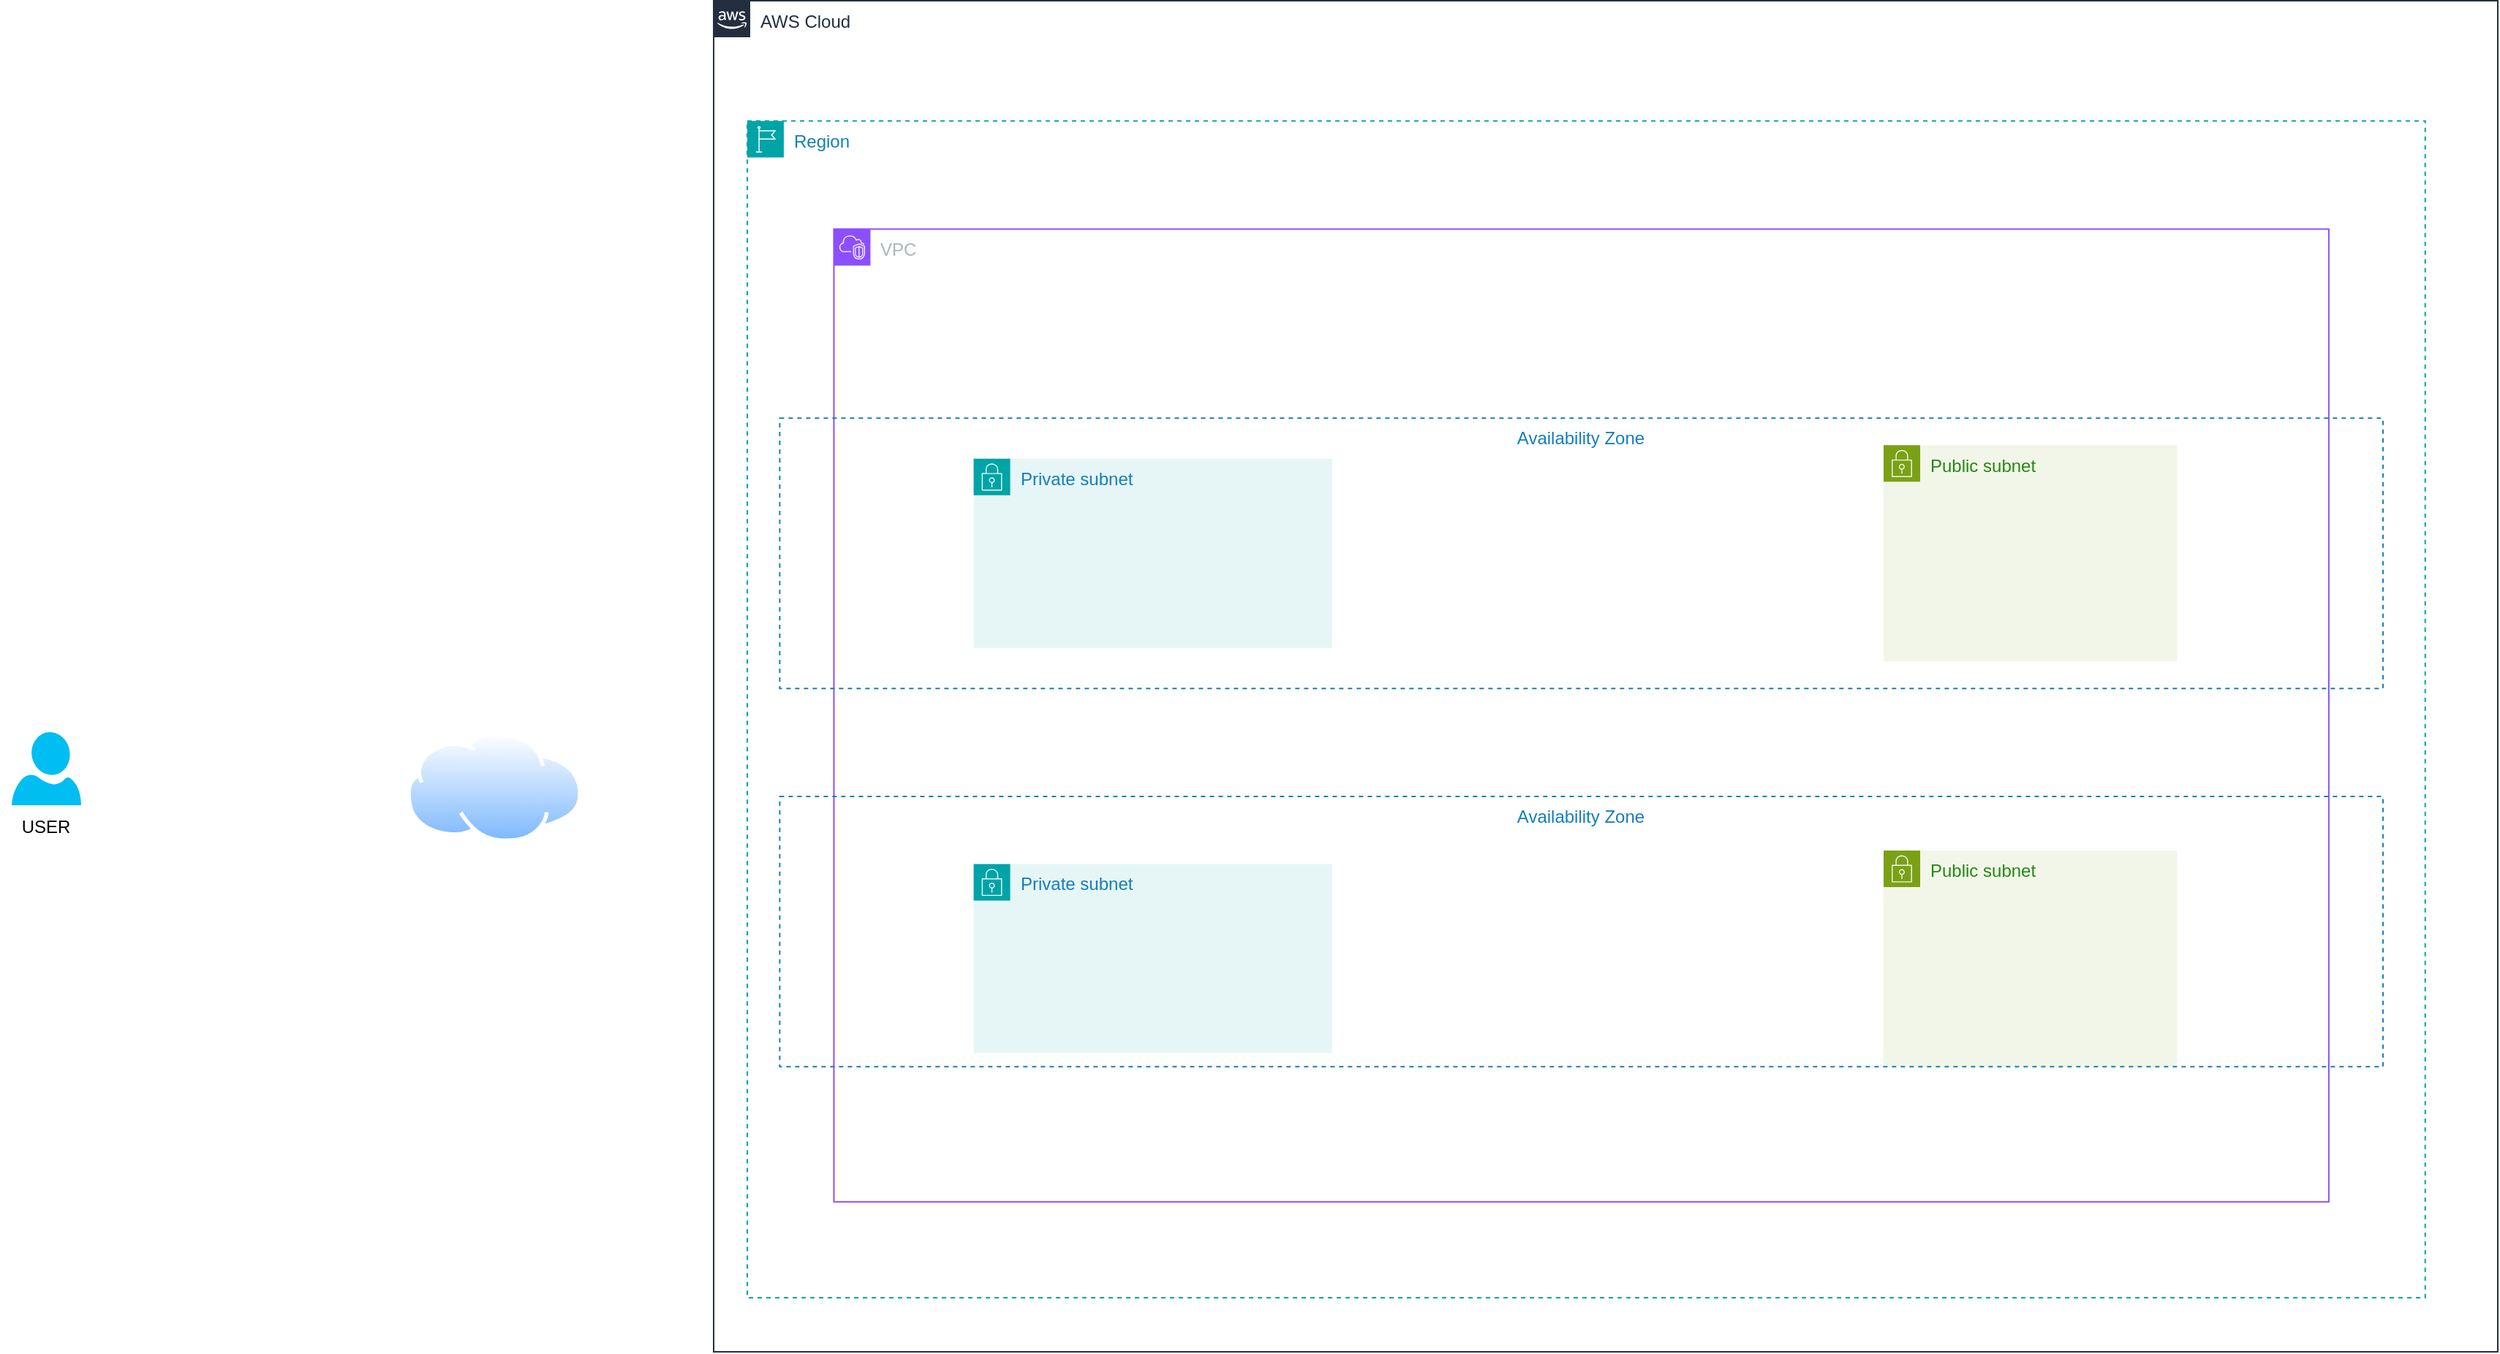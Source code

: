 <mxfile version="24.7.6">
  <diagram name="Page-1" id="sSl1QLhrbgQTBuRP0lnN">
    <mxGraphModel dx="2273" dy="1684" grid="1" gridSize="10" guides="1" tooltips="1" connect="1" arrows="1" fold="1" page="1" pageScale="1" pageWidth="827" pageHeight="1169" math="0" shadow="0">
      <root>
        <mxCell id="0" />
        <mxCell id="1" parent="0" />
        <mxCell id="jcVMoeKsm7o6MZzQtbFD-21" value="" style="group" vertex="1" connectable="0" parent="1">
          <mxGeometry x="90" y="35.5" width="1220" height="924.5" as="geometry" />
        </mxCell>
        <mxCell id="jcVMoeKsm7o6MZzQtbFD-1" value="AWS Cloud" style="points=[[0,0],[0.25,0],[0.5,0],[0.75,0],[1,0],[1,0.25],[1,0.5],[1,0.75],[1,1],[0.75,1],[0.5,1],[0.25,1],[0,1],[0,0.75],[0,0.5],[0,0.25]];outlineConnect=0;gradientColor=none;html=1;whiteSpace=wrap;fontSize=12;fontStyle=0;container=0;pointerEvents=0;collapsible=0;recursiveResize=0;shape=mxgraph.aws4.group;grIcon=mxgraph.aws4.group_aws_cloud_alt;strokeColor=#232F3E;fillColor=none;verticalAlign=top;align=left;spacingLeft=30;fontColor=#232F3E;dashed=0;direction=east;movable=1;resizable=1;rotatable=1;deletable=1;editable=1;locked=0;connectable=1;" vertex="1" parent="jcVMoeKsm7o6MZzQtbFD-21">
          <mxGeometry width="1220" height="924.5" as="geometry" />
        </mxCell>
        <mxCell id="jcVMoeKsm7o6MZzQtbFD-2" value="Region" style="points=[[0,0],[0.25,0],[0.5,0],[0.75,0],[1,0],[1,0.25],[1,0.5],[1,0.75],[1,1],[0.75,1],[0.5,1],[0.25,1],[0,1],[0,0.75],[0,0.5],[0,0.25]];outlineConnect=0;gradientColor=none;html=1;whiteSpace=wrap;fontSize=12;fontStyle=0;container=0;pointerEvents=0;collapsible=0;recursiveResize=0;shape=mxgraph.aws4.group;grIcon=mxgraph.aws4.group_region;strokeColor=#00A4A6;fillColor=none;verticalAlign=top;align=left;spacingLeft=30;fontColor=#147EBA;dashed=1;movable=1;resizable=1;rotatable=1;deletable=1;editable=1;locked=0;connectable=1;" vertex="1" parent="jcVMoeKsm7o6MZzQtbFD-21">
          <mxGeometry x="22.963" y="82.28" width="1147.407" height="805.239" as="geometry" />
        </mxCell>
        <mxCell id="jcVMoeKsm7o6MZzQtbFD-3" value="VPC" style="points=[[0,0],[0.25,0],[0.5,0],[0.75,0],[1,0],[1,0.25],[1,0.5],[1,0.75],[1,1],[0.75,1],[0.5,1],[0.25,1],[0,1],[0,0.75],[0,0.5],[0,0.25]];outlineConnect=0;gradientColor=none;html=1;whiteSpace=wrap;fontSize=12;fontStyle=0;container=0;pointerEvents=0;collapsible=0;recursiveResize=0;shape=mxgraph.aws4.group;grIcon=mxgraph.aws4.group_vpc2;strokeColor=#8C4FFF;fillColor=none;verticalAlign=top;align=left;spacingLeft=30;fontColor=#AAB7B8;dashed=0;movable=1;resizable=1;rotatable=1;deletable=1;editable=1;locked=0;connectable=1;" vertex="1" parent="jcVMoeKsm7o6MZzQtbFD-21">
          <mxGeometry x="82.222" y="156.24" width="1022.222" height="665.64" as="geometry" />
        </mxCell>
        <mxCell id="jcVMoeKsm7o6MZzQtbFD-8" value="Private subnet" style="points=[[0,0],[0.25,0],[0.5,0],[0.75,0],[1,0],[1,0.25],[1,0.5],[1,0.75],[1,1],[0.75,1],[0.5,1],[0.25,1],[0,1],[0,0.75],[0,0.5],[0,0.25]];outlineConnect=0;gradientColor=none;html=1;whiteSpace=wrap;fontSize=12;fontStyle=0;container=0;pointerEvents=0;collapsible=0;recursiveResize=0;shape=mxgraph.aws4.group;grIcon=mxgraph.aws4.group_security_group;grStroke=0;strokeColor=#00A4A6;fillColor=#E6F6F7;verticalAlign=top;align=left;spacingLeft=30;fontColor=#147EBA;dashed=0;movable=1;resizable=1;rotatable=1;deletable=1;editable=1;locked=0;connectable=1;" vertex="1" parent="jcVMoeKsm7o6MZzQtbFD-21">
          <mxGeometry x="177.778" y="313.405" width="245.185" height="129.43" as="geometry" />
        </mxCell>
        <mxCell id="jcVMoeKsm7o6MZzQtbFD-9" value="Public subnet" style="points=[[0,0],[0.25,0],[0.5,0],[0.75,0],[1,0],[1,0.25],[1,0.5],[1,0.75],[1,1],[0.75,1],[0.5,1],[0.25,1],[0,1],[0,0.75],[0,0.5],[0,0.25]];outlineConnect=0;gradientColor=none;html=1;whiteSpace=wrap;fontSize=12;fontStyle=0;container=0;pointerEvents=0;collapsible=0;recursiveResize=0;shape=mxgraph.aws4.group;grIcon=mxgraph.aws4.group_security_group;grStroke=0;strokeColor=#7AA116;fillColor=#F2F6E8;verticalAlign=top;align=left;spacingLeft=30;fontColor=#248814;dashed=0;movable=1;resizable=1;rotatable=1;deletable=1;editable=1;locked=0;connectable=1;" vertex="1" parent="jcVMoeKsm7o6MZzQtbFD-21">
          <mxGeometry x="800" y="304.16" width="200.741" height="147.92" as="geometry" />
        </mxCell>
        <mxCell id="jcVMoeKsm7o6MZzQtbFD-17" value="Private subnet" style="points=[[0,0],[0.25,0],[0.5,0],[0.75,0],[1,0],[1,0.25],[1,0.5],[1,0.75],[1,1],[0.75,1],[0.5,1],[0.25,1],[0,1],[0,0.75],[0,0.5],[0,0.25]];outlineConnect=0;gradientColor=none;html=1;whiteSpace=wrap;fontSize=12;fontStyle=0;container=0;pointerEvents=0;collapsible=0;recursiveResize=0;shape=mxgraph.aws4.group;grIcon=mxgraph.aws4.group_security_group;grStroke=0;strokeColor=#00A4A6;fillColor=#E6F6F7;verticalAlign=top;align=left;spacingLeft=30;fontColor=#147EBA;dashed=0;movable=1;resizable=1;rotatable=1;deletable=1;editable=1;locked=0;connectable=1;" vertex="1" parent="jcVMoeKsm7o6MZzQtbFD-21">
          <mxGeometry x="177.778" y="590.755" width="245.185" height="129.43" as="geometry" />
        </mxCell>
        <mxCell id="jcVMoeKsm7o6MZzQtbFD-18" value="Public subnet" style="points=[[0,0],[0.25,0],[0.5,0],[0.75,0],[1,0],[1,0.25],[1,0.5],[1,0.75],[1,1],[0.75,1],[0.5,1],[0.25,1],[0,1],[0,0.75],[0,0.5],[0,0.25]];outlineConnect=0;gradientColor=none;html=1;whiteSpace=wrap;fontSize=12;fontStyle=0;container=0;pointerEvents=0;collapsible=0;recursiveResize=0;shape=mxgraph.aws4.group;grIcon=mxgraph.aws4.group_security_group;grStroke=0;strokeColor=#7AA116;fillColor=#F2F6E8;verticalAlign=top;align=left;spacingLeft=30;fontColor=#248814;dashed=0;movable=1;resizable=1;rotatable=1;deletable=1;editable=1;locked=0;connectable=1;" vertex="1" parent="jcVMoeKsm7o6MZzQtbFD-21">
          <mxGeometry x="800" y="581.51" width="200.741" height="147.92" as="geometry" />
        </mxCell>
        <mxCell id="jcVMoeKsm7o6MZzQtbFD-4" value="Availability Zone" style="fillColor=none;strokeColor=#147EBA;dashed=1;verticalAlign=top;fontStyle=0;fontColor=#147EBA;whiteSpace=wrap;html=1;movable=1;resizable=1;rotatable=1;deletable=1;editable=1;locked=0;connectable=1;container=0;" vertex="1" parent="jcVMoeKsm7o6MZzQtbFD-21">
          <mxGeometry x="45.185" y="285.67" width="1096.296" height="184.9" as="geometry" />
        </mxCell>
        <mxCell id="jcVMoeKsm7o6MZzQtbFD-6" value="Availability Zone" style="fillColor=none;strokeColor=#147EBA;dashed=1;verticalAlign=top;fontStyle=0;fontColor=#147EBA;whiteSpace=wrap;html=1;movable=1;resizable=1;rotatable=1;deletable=1;editable=1;locked=0;connectable=1;container=0;" vertex="1" parent="jcVMoeKsm7o6MZzQtbFD-21">
          <mxGeometry x="45.185" y="544.53" width="1096.296" height="184.9" as="geometry" />
        </mxCell>
        <mxCell id="jcVMoeKsm7o6MZzQtbFD-22" value="" style="image;aspect=fixed;perimeter=ellipsePerimeter;html=1;align=center;shadow=0;dashed=0;spacingTop=3;image=img/lib/active_directory/internet_cloud.svg;" vertex="1" parent="1">
          <mxGeometry x="-120" y="535.9" width="120" height="75.6" as="geometry" />
        </mxCell>
        <mxCell id="jcVMoeKsm7o6MZzQtbFD-23" value="" style="verticalLabelPosition=bottom;html=1;verticalAlign=top;align=center;strokeColor=none;fillColor=#00BEF2;shape=mxgraph.azure.user;" vertex="1" parent="1">
          <mxGeometry x="-390" y="536" width="47.5" height="50" as="geometry" />
        </mxCell>
        <mxCell id="jcVMoeKsm7o6MZzQtbFD-24" value="USER" style="text;html=1;align=center;verticalAlign=middle;resizable=0;points=[];autosize=1;strokeColor=none;fillColor=none;" vertex="1" parent="1">
          <mxGeometry x="-397.5" y="586" width="60" height="30" as="geometry" />
        </mxCell>
      </root>
    </mxGraphModel>
  </diagram>
</mxfile>
